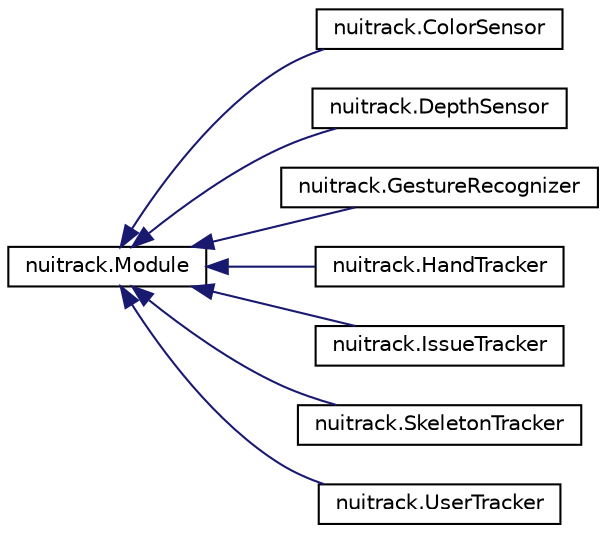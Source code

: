 digraph "Graphical Class Hierarchy"
{
  edge [fontname="Helvetica",fontsize="10",labelfontname="Helvetica",labelfontsize="10"];
  node [fontname="Helvetica",fontsize="10",shape=record];
  rankdir="LR";
  Node1 [label="nuitrack.Module",height=0.2,width=0.4,color="black", fillcolor="white", style="filled",URL="$classnuitrack_1_1Module.html"];
  Node1 -> Node2 [dir="back",color="midnightblue",fontsize="10",style="solid",fontname="Helvetica"];
  Node2 [label="nuitrack.ColorSensor",height=0.2,width=0.4,color="black", fillcolor="white", style="filled",URL="$classnuitrack_1_1ColorSensor.html",tooltip="Represents the interface to the capabilities of the Nuitrack Color Sensor module. ..."];
  Node1 -> Node3 [dir="back",color="midnightblue",fontsize="10",style="solid",fontname="Helvetica"];
  Node3 [label="nuitrack.DepthSensor",height=0.2,width=0.4,color="black", fillcolor="white", style="filled",URL="$classnuitrack_1_1DepthSensor.html",tooltip="Represents the interface to the capabilities of the Nuitrack Depth Sensor module. ..."];
  Node1 -> Node4 [dir="back",color="midnightblue",fontsize="10",style="solid",fontname="Helvetica"];
  Node4 [label="nuitrack.GestureRecognizer",height=0.2,width=0.4,color="black", fillcolor="white", style="filled",URL="$classnuitrack_1_1GestureRecognizer.html",tooltip="Represents the interface to the capabilities of the Nuitrack Gesture Recognizer module. "];
  Node1 -> Node5 [dir="back",color="midnightblue",fontsize="10",style="solid",fontname="Helvetica"];
  Node5 [label="nuitrack.HandTracker",height=0.2,width=0.4,color="black", fillcolor="white", style="filled",URL="$classnuitrack_1_1HandTracker.html",tooltip="Represents the interface to the capabilities of the Nuitrack Hand Tracker module. ..."];
  Node1 -> Node6 [dir="back",color="midnightblue",fontsize="10",style="solid",fontname="Helvetica"];
  Node6 [label="nuitrack.IssueTracker",height=0.2,width=0.4,color="black", fillcolor="white", style="filled",URL="$classnuitrack_1_1IssueTracker.html"];
  Node1 -> Node7 [dir="back",color="midnightblue",fontsize="10",style="solid",fontname="Helvetica"];
  Node7 [label="nuitrack.SkeletonTracker",height=0.2,width=0.4,color="black", fillcolor="white", style="filled",URL="$classnuitrack_1_1SkeletonTracker.html",tooltip="Represents the interface to the capabilities of the Nuitrack Skeleton Tracker module. "];
  Node1 -> Node8 [dir="back",color="midnightblue",fontsize="10",style="solid",fontname="Helvetica"];
  Node8 [label="nuitrack.UserTracker",height=0.2,width=0.4,color="black", fillcolor="white", style="filled",URL="$classnuitrack_1_1UserTracker.html",tooltip="Represents the interface to the capabilities of the Nuitrack User Tracker module. ..."];
}
